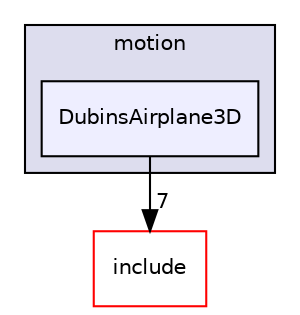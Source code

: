 digraph "/root/scrimmage/scrimmage/src/plugins/motion/DubinsAirplane3D" {
  compound=true
  node [ fontsize="10", fontname="Helvetica"];
  edge [ labelfontsize="10", labelfontname="Helvetica"];
  subgraph clusterdir_5f8427e50c3373d6d1a638fa0a1c8683 {
    graph [ bgcolor="#ddddee", pencolor="black", label="motion" fontname="Helvetica", fontsize="10", URL="dir_5f8427e50c3373d6d1a638fa0a1c8683.html"]
  dir_3be9cb1dc2bdaa7a548b563094e198ee [shape=box, label="DubinsAirplane3D", style="filled", fillcolor="#eeeeff", pencolor="black", URL="dir_3be9cb1dc2bdaa7a548b563094e198ee.html"];
  }
  dir_d44c64559bbebec7f509842c48db8b23 [shape=box label="include" fillcolor="white" style="filled" color="red" URL="dir_d44c64559bbebec7f509842c48db8b23.html"];
  dir_3be9cb1dc2bdaa7a548b563094e198ee->dir_d44c64559bbebec7f509842c48db8b23 [headlabel="7", labeldistance=1.5 headhref="dir_000247_000004.html"];
}
